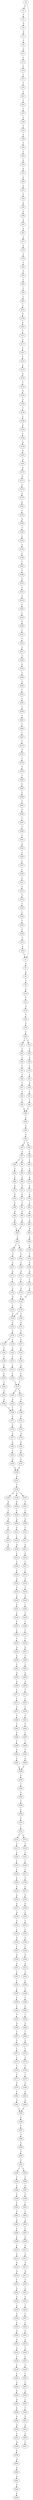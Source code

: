 strict digraph  {
	S0 -> S1 [ label = T ];
	S0 -> S2 [ label = T ];
	S1 -> S3 [ label = T ];
	S2 -> S4 [ label = C ];
	S3 -> S5 [ label = G ];
	S4 -> S6 [ label = A ];
	S5 -> S7 [ label = G ];
	S6 -> S8 [ label = T ];
	S7 -> S9 [ label = T ];
	S8 -> S10 [ label = G ];
	S9 -> S11 [ label = A ];
	S10 -> S12 [ label = T ];
	S11 -> S13 [ label = C ];
	S12 -> S14 [ label = A ];
	S13 -> S15 [ label = T ];
	S14 -> S16 [ label = C ];
	S15 -> S17 [ label = T ];
	S16 -> S18 [ label = C ];
	S17 -> S19 [ label = T ];
	S18 -> S20 [ label = C ];
	S19 -> S21 [ label = C ];
	S20 -> S22 [ label = G ];
	S20 -> S23 [ label = C ];
	S21 -> S24 [ label = C ];
	S22 -> S25 [ label = C ];
	S23 -> S26 [ label = C ];
	S24 -> S27 [ label = T ];
	S25 -> S28 [ label = A ];
	S26 -> S29 [ label = A ];
	S27 -> S30 [ label = C ];
	S28 -> S31 [ label = C ];
	S29 -> S32 [ label = C ];
	S30 -> S33 [ label = T ];
	S31 -> S34 [ label = A ];
	S32 -> S35 [ label = A ];
	S33 -> S36 [ label = A ];
	S34 -> S37 [ label = C ];
	S35 -> S38 [ label = C ];
	S36 -> S39 [ label = T ];
	S37 -> S40 [ label = C ];
	S38 -> S41 [ label = C ];
	S39 -> S42 [ label = C ];
	S40 -> S43 [ label = T ];
	S41 -> S44 [ label = T ];
	S42 -> S45 [ label = A ];
	S43 -> S46 [ label = C ];
	S44 -> S46 [ label = C ];
	S45 -> S47 [ label = A ];
	S46 -> S48 [ label = C ];
	S47 -> S49 [ label = G ];
	S48 -> S50 [ label = A ];
	S49 -> S51 [ label = A ];
	S50 -> S52 [ label = C ];
	S51 -> S53 [ label = C ];
	S52 -> S54 [ label = C ];
	S52 -> S55 [ label = T ];
	S53 -> S56 [ label = G ];
	S54 -> S57 [ label = G ];
	S55 -> S58 [ label = C ];
	S56 -> S59 [ label = G ];
	S57 -> S60 [ label = T ];
	S57 -> S61 [ label = A ];
	S58 -> S62 [ label = T ];
	S59 -> S63 [ label = A ];
	S60 -> S64 [ label = T ];
	S61 -> S65 [ label = T ];
	S62 -> S66 [ label = T ];
	S63 -> S67 [ label = G ];
	S64 -> S68 [ label = A ];
	S65 -> S69 [ label = A ];
	S66 -> S70 [ label = A ];
	S67 -> S71 [ label = G ];
	S68 -> S72 [ label = A ];
	S69 -> S73 [ label = A ];
	S70 -> S74 [ label = G ];
	S71 -> S75 [ label = A ];
	S72 -> S76 [ label = G ];
	S73 -> S77 [ label = G ];
	S74 -> S78 [ label = A ];
	S75 -> S79 [ label = C ];
	S76 -> S80 [ label = T ];
	S77 -> S81 [ label = T ];
	S78 -> S82 [ label = C ];
	S79 -> S83 [ label = C ];
	S80 -> S84 [ label = G ];
	S81 -> S85 [ label = G ];
	S82 -> S86 [ label = G ];
	S83 -> S87 [ label = C ];
	S84 -> S88 [ label = G ];
	S85 -> S89 [ label = G ];
	S86 -> S90 [ label = G ];
	S87 -> S91 [ label = C ];
	S88 -> S92 [ label = T ];
	S89 -> S92 [ label = T ];
	S90 -> S93 [ label = G ];
	S91 -> S94 [ label = T ];
	S92 -> S95 [ label = A ];
	S93 -> S96 [ label = A ];
	S94 -> S97 [ label = C ];
	S95 -> S98 [ label = C ];
	S95 -> S99 [ label = T ];
	S96 -> S100 [ label = C ];
	S97 -> S101 [ label = C ];
	S98 -> S102 [ label = T ];
	S99 -> S103 [ label = T ];
	S100 -> S104 [ label = T ];
	S101 -> S105 [ label = G ];
	S102 -> S106 [ label = A ];
	S103 -> S107 [ label = A ];
	S104 -> S108 [ label = A ];
	S105 -> S109 [ label = G ];
	S106 -> S110 [ label = G ];
	S107 -> S111 [ label = G ];
	S108 -> S112 [ label = G ];
	S109 -> S113 [ label = T ];
	S110 -> S114 [ label = T ];
	S111 -> S115 [ label = T ];
	S112 -> S116 [ label = T ];
	S113 -> S117 [ label = T ];
	S114 -> S118 [ label = G ];
	S115 -> S119 [ label = G ];
	S116 -> S120 [ label = G ];
	S117 -> S121 [ label = C ];
	S118 -> S122 [ label = G ];
	S119 -> S123 [ label = G ];
	S120 -> S122 [ label = G ];
	S121 -> S124 [ label = C ];
	S122 -> S125 [ label = T ];
	S123 -> S126 [ label = T ];
	S124 -> S127 [ label = A ];
	S125 -> S128 [ label = T ];
	S125 -> S129 [ label = C ];
	S126 -> S129 [ label = C ];
	S127 -> S130 [ label = G ];
	S128 -> S131 [ label = G ];
	S129 -> S132 [ label = G ];
	S130 -> S133 [ label = T ];
	S131 -> S134 [ label = T ];
	S132 -> S135 [ label = T ];
	S133 -> S136 [ label = A ];
	S134 -> S137 [ label = C ];
	S135 -> S138 [ label = T ];
	S135 -> S139 [ label = C ];
	S136 -> S140 [ label = G ];
	S137 -> S141 [ label = C ];
	S138 -> S142 [ label = C ];
	S139 -> S143 [ label = C ];
	S140 -> S144 [ label = T ];
	S141 -> S145 [ label = T ];
	S142 -> S146 [ label = T ];
	S143 -> S147 [ label = T ];
	S144 -> S148 [ label = C ];
	S145 -> S149 [ label = A ];
	S146 -> S150 [ label = A ];
	S147 -> S151 [ label = A ];
	S148 -> S152 [ label = G ];
	S149 -> S153 [ label = C ];
	S150 -> S154 [ label = C ];
	S151 -> S155 [ label = C ];
	S152 -> S156 [ label = T ];
	S153 -> S157 [ label = T ];
	S154 -> S158 [ label = T ];
	S155 -> S157 [ label = T ];
	S156 -> S159 [ label = A ];
	S157 -> S160 [ label = G ];
	S157 -> S161 [ label = C ];
	S158 -> S162 [ label = G ];
	S159 -> S163 [ label = A ];
	S160 -> S164 [ label = A ];
	S161 -> S165 [ label = C ];
	S162 -> S166 [ label = A ];
	S163 -> S167 [ label = A ];
	S164 -> S168 [ label = T ];
	S165 -> S169 [ label = T ];
	S166 -> S168 [ label = T ];
	S167 -> S170 [ label = A ];
	S168 -> S171 [ label = C ];
	S169 -> S172 [ label = C ];
	S170 -> S173 [ label = C ];
	S171 -> S174 [ label = C ];
	S172 -> S175 [ label = C ];
	S173 -> S176 [ label = C ];
	S174 -> S177 [ label = A ];
	S175 -> S178 [ label = A ];
	S176 -> S179 [ label = C ];
	S177 -> S180 [ label = A ];
	S178 -> S181 [ label = A ];
	S179 -> S182 [ label = G ];
	S180 -> S183 [ label = G ];
	S181 -> S184 [ label = G ];
	S182 -> S185 [ label = T ];
	S183 -> S186 [ label = G ];
	S184 -> S187 [ label = G ];
	S185 -> S188 [ label = G ];
	S186 -> S189 [ label = G ];
	S187 -> S189 [ label = G ];
	S188 -> S190 [ label = T ];
	S189 -> S191 [ label = G ];
	S190 -> S192 [ label = C ];
	S191 -> S193 [ label = T ];
	S192 -> S194 [ label = A ];
	S193 -> S195 [ label = A ];
	S193 -> S196 [ label = G ];
	S193 -> S197 [ label = C ];
	S194 -> S198 [ label = C ];
	S195 -> S199 [ label = G ];
	S196 -> S200 [ label = G ];
	S197 -> S201 [ label = G ];
	S198 -> S202 [ label = T ];
	S199 -> S203 [ label = T ];
	S200 -> S204 [ label = T ];
	S201 -> S205 [ label = T ];
	S202 -> S206 [ label = G ];
	S203 -> S207 [ label = G ];
	S204 -> S208 [ label = G ];
	S205 -> S209 [ label = G ];
	S206 -> S210 [ label = G ];
	S207 -> S211 [ label = C ];
	S208 -> S212 [ label = A ];
	S209 -> S213 [ label = T ];
	S210 -> S214 [ label = T ];
	S211 -> S215 [ label = C ];
	S212 -> S216 [ label = C ];
	S213 -> S217 [ label = C ];
	S214 -> S218 [ label = A ];
	S215 -> S219 [ label = A ];
	S216 -> S220 [ label = A ];
	S217 -> S221 [ label = A ];
	S218 -> S222 [ label = C ];
	S220 -> S223 [ label = C ];
	S221 -> S224 [ label = C ];
	S222 -> S225 [ label = C ];
	S223 -> S226 [ label = T ];
	S224 -> S227 [ label = T ];
	S225 -> S228 [ label = T ];
	S226 -> S229 [ label = C ];
	S227 -> S230 [ label = C ];
	S228 -> S231 [ label = C ];
	S229 -> S232 [ label = A ];
	S230 -> S233 [ label = G ];
	S231 -> S234 [ label = T ];
	S232 -> S235 [ label = T ];
	S233 -> S236 [ label = T ];
	S234 -> S237 [ label = T ];
	S235 -> S238 [ label = G ];
	S236 -> S239 [ label = G ];
	S237 -> S240 [ label = G ];
	S238 -> S241 [ label = T ];
	S239 -> S242 [ label = T ];
	S240 -> S243 [ label = G ];
	S241 -> S244 [ label = A ];
	S242 -> S245 [ label = A ];
	S243 -> S246 [ label = T ];
	S244 -> S247 [ label = T ];
	S245 -> S248 [ label = T ];
	S246 -> S249 [ label = G ];
	S247 -> S250 [ label = C ];
	S248 -> S251 [ label = T ];
	S249 -> S252 [ label = T ];
	S250 -> S253 [ label = T ];
	S251 -> S254 [ label = T ];
	S252 -> S255 [ label = A ];
	S253 -> S256 [ label = A ];
	S254 -> S257 [ label = G ];
	S255 -> S258 [ label = T ];
	S256 -> S259 [ label = G ];
	S257 -> S260 [ label = G ];
	S258 -> S261 [ label = A ];
	S259 -> S262 [ label = T ];
	S260 -> S263 [ label = T ];
	S261 -> S264 [ label = T ];
	S262 -> S265 [ label = G ];
	S263 -> S266 [ label = G ];
	S264 -> S267 [ label = T ];
	S265 -> S268 [ label = A ];
	S266 -> S269 [ label = G ];
	S267 -> S270 [ label = T ];
	S268 -> S271 [ label = T ];
	S269 -> S272 [ label = T ];
	S270 -> S273 [ label = A ];
	S271 -> S274 [ label = T ];
	S272 -> S275 [ label = C ];
	S273 -> S276 [ label = T ];
	S274 -> S277 [ label = C ];
	S275 -> S278 [ label = C ];
	S276 -> S279 [ label = T ];
	S277 -> S280 [ label = T ];
	S278 -> S281 [ label = T ];
	S279 -> S282 [ label = T ];
	S280 -> S283 [ label = T ];
	S281 -> S284 [ label = T ];
	S282 -> S285 [ label = C ];
	S283 -> S286 [ label = C ];
	S284 -> S287 [ label = C ];
	S285 -> S288 [ label = C ];
	S286 -> S289 [ label = T ];
	S287 -> S290 [ label = T ];
	S288 -> S291 [ label = T ];
	S289 -> S292 [ label = A ];
	S290 -> S293 [ label = A ];
	S291 -> S294 [ label = G ];
	S292 -> S295 [ label = A ];
	S293 -> S296 [ label = A ];
	S294 -> S297 [ label = T ];
	S295 -> S298 [ label = G ];
	S296 -> S298 [ label = G ];
	S297 -> S299 [ label = C ];
	S298 -> S300 [ label = G ];
	S299 -> S301 [ label = T ];
	S300 -> S302 [ label = T ];
	S301 -> S303 [ label = A ];
	S302 -> S304 [ label = T ];
	S303 -> S305 [ label = A ];
	S304 -> S306 [ label = T ];
	S305 -> S307 [ label = C ];
	S306 -> S308 [ label = C ];
	S307 -> S309 [ label = C ];
	S308 -> S310 [ label = T ];
	S309 -> S311 [ label = A ];
	S310 -> S312 [ label = C ];
	S311 -> S313 [ label = G ];
	S312 -> S314 [ label = C ];
	S312 -> S315 [ label = A ];
	S313 -> S316 [ label = T ];
	S314 -> S317 [ label = C ];
	S315 -> S318 [ label = C ];
	S316 -> S319 [ label = C ];
	S317 -> S320 [ label = C ];
	S318 -> S321 [ label = C ];
	S319 -> S322 [ label = C ];
	S320 -> S323 [ label = C ];
	S321 -> S324 [ label = C ];
	S322 -> S325 [ label = T ];
	S323 -> S326 [ label = T ];
	S324 -> S327 [ label = C ];
	S325 -> S328 [ label = T ];
	S326 -> S329 [ label = A ];
	S327 -> S330 [ label = G ];
	S328 -> S331 [ label = C ];
	S329 -> S332 [ label = C ];
	S330 -> S333 [ label = C ];
	S331 -> S334 [ label = A ];
	S332 -> S335 [ label = A ];
	S333 -> S336 [ label = A ];
	S334 -> S2 [ label = T ];
	S335 -> S337 [ label = G ];
	S336 -> S338 [ label = G ];
	S337 -> S339 [ label = A ];
	S338 -> S340 [ label = G ];
	S339 -> S341 [ label = T ];
	S340 -> S342 [ label = T ];
	S341 -> S343 [ label = C ];
	S342 -> S344 [ label = C ];
	S343 -> S345 [ label = G ];
	S344 -> S346 [ label = G ];
	S345 -> S347 [ label = T ];
	S346 -> S348 [ label = C ];
	S347 -> S349 [ label = G ];
	S348 -> S350 [ label = G ];
	S349 -> S351 [ label = A ];
	S350 -> S352 [ label = A ];
	S351 -> S353 [ label = C ];
	S352 -> S354 [ label = C ];
	S353 -> S355 [ label = C ];
	S354 -> S356 [ label = C ];
	S355 -> S357 [ label = A ];
	S356 -> S358 [ label = C ];
	S357 -> S359 [ label = C ];
	S358 -> S360 [ label = C ];
	S359 -> S361 [ label = G ];
	S360 -> S362 [ label = G ];
	S361 -> S363 [ label = T ];
	S362 -> S364 [ label = T ];
	S363 -> S365 [ label = A ];
	S364 -> S366 [ label = A ];
	S365 -> S367 [ label = C ];
	S366 -> S368 [ label = C ];
	S367 -> S369 [ label = T ];
	S368 -> S370 [ label = C ];
	S369 -> S371 [ label = C ];
	S370 -> S372 [ label = C ];
	S371 -> S373 [ label = C ];
	S372 -> S374 [ label = C ];
	S373 -> S375 [ label = T ];
	S374 -> S376 [ label = T ];
	S375 -> S377 [ label = T ];
	S376 -> S378 [ label = T ];
	S377 -> S379 [ label = C ];
	S378 -> S380 [ label = C ];
	S379 -> S381 [ label = C ];
	S380 -> S382 [ label = C ];
	S381 -> S383 [ label = G ];
	S382 -> S384 [ label = G ];
	S383 -> S385 [ label = G ];
	S384 -> S385 [ label = G ];
	S385 -> S386 [ label = G ];
	S386 -> S387 [ label = T ];
	S387 -> S388 [ label = A ];
	S388 -> S389 [ label = C ];
	S389 -> S390 [ label = T ];
	S390 -> S391 [ label = C ];
	S391 -> S392 [ label = C ];
	S391 -> S393 [ label = T ];
	S392 -> S394 [ label = T ];
	S393 -> S395 [ label = T ];
	S394 -> S396 [ label = C ];
	S395 -> S397 [ label = A ];
	S396 -> S398 [ label = C ];
	S397 -> S399 [ label = C ];
	S398 -> S400 [ label = T ];
	S399 -> S401 [ label = T ];
	S400 -> S402 [ label = T ];
	S401 -> S403 [ label = T ];
	S402 -> S404 [ label = G ];
	S403 -> S405 [ label = A ];
	S404 -> S406 [ label = C ];
	S405 -> S407 [ label = C ];
	S406 -> S408 [ label = A ];
	S407 -> S409 [ label = G ];
	S408 -> S410 [ label = A ];
	S409 -> S411 [ label = A ];
	S410 -> S412 [ label = C ];
	S411 -> S413 [ label = C ];
	S412 -> S414 [ label = A ];
	S413 -> S415 [ label = A ];
	S414 -> S416 [ label = G ];
	S415 -> S417 [ label = G ];
	S416 -> S418 [ label = T ];
	S417 -> S419 [ label = T ];
	S418 -> S420 [ label = G ];
	S419 -> S421 [ label = G ];
	S420 -> S422 [ label = C ];
	S421 -> S423 [ label = C ];
	S422 -> S424 [ label = A ];
	S423 -> S425 [ label = T ];
	S424 -> S426 [ label = C ];
	S425 -> S427 [ label = C ];
	S426 -> S428 [ label = C ];
	S427 -> S429 [ label = C ];
	S428 -> S430 [ label = G ];
	S429 -> S431 [ label = G ];
	S430 -> S432 [ label = A ];
	S431 -> S433 [ label = A ];
	S432 -> S434 [ label = A ];
	S433 -> S435 [ label = C ];
	S434 -> S436 [ label = C ];
	S435 -> S437 [ label = C ];
	S436 -> S438 [ label = G ];
	S437 -> S439 [ label = G ];
	S438 -> S440 [ label = C ];
	S439 -> S441 [ label = C ];
	S440 -> S442 [ label = A ];
	S441 -> S443 [ label = A ];
	S442 -> S444 [ label = A ];
	S443 -> S445 [ label = A ];
	S444 -> S446 [ label = A ];
	S445 -> S447 [ label = C ];
	S446 -> S448 [ label = C ];
	S447 -> S449 [ label = C ];
	S448 -> S450 [ label = A ];
	S449 -> S451 [ label = T ];
	S450 -> S452 [ label = G ];
	S451 -> S453 [ label = G ];
	S452 -> S454 [ label = T ];
	S453 -> S455 [ label = T ];
	S454 -> S456 [ label = A ];
	S455 -> S457 [ label = A ];
	S456 -> S458 [ label = A ];
	S458 -> S459 [ label = A ];
	S459 -> S460 [ label = G ];
	S460 -> S461 [ label = A ];
	S461 -> S462 [ label = G ];
	S462 -> S463 [ label = G ];
}

